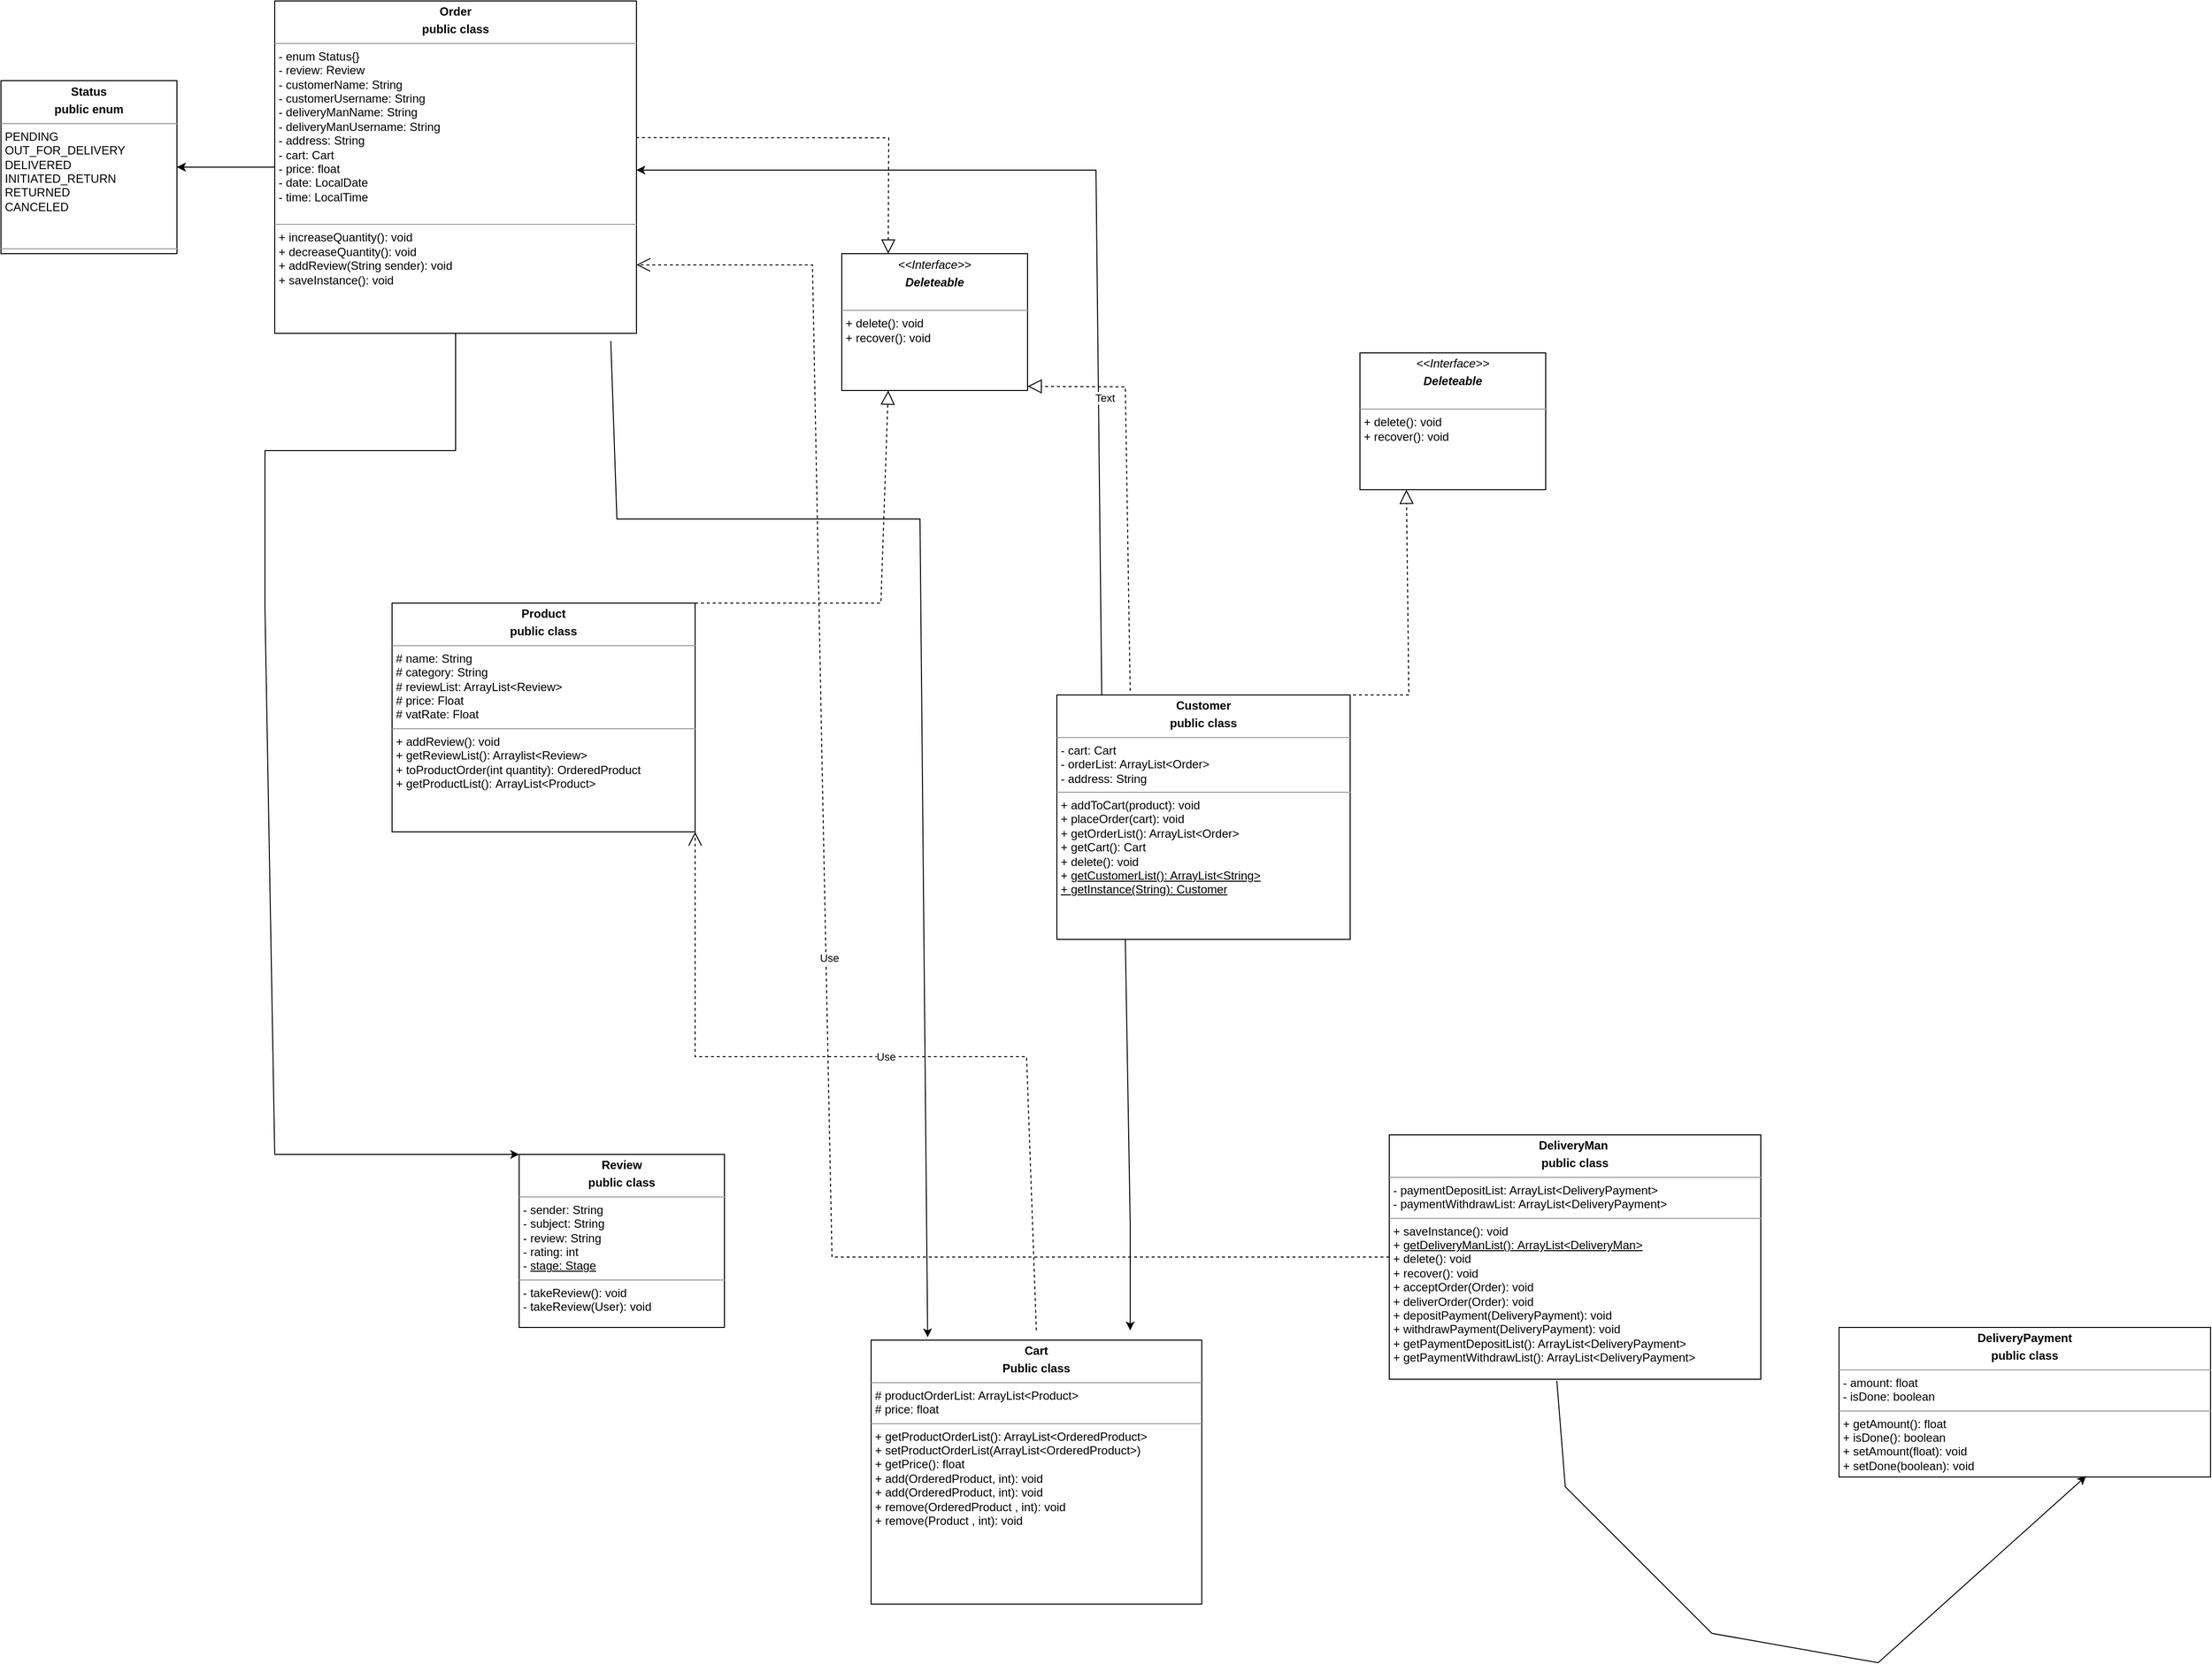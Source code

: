 <mxfile version="23.1.5" type="device">
  <diagram id="C5RBs43oDa-KdzZeNtuy" name="Page-1">
    <mxGraphModel dx="-2817" dy="9084" grid="1" gridSize="10" guides="1" tooltips="1" connect="1" arrows="1" fold="1" page="1" pageScale="1" pageWidth="2339" pageHeight="3300" math="0" shadow="0">
      <root>
        <mxCell id="WIyWlLk6GJQsqaUBKTNV-0" />
        <mxCell id="WIyWlLk6GJQsqaUBKTNV-1" parent="WIyWlLk6GJQsqaUBKTNV-0" />
        <mxCell id="kNhTuVxRKpuU1Kt6HtwE-3" value="&lt;p style=&quot;margin:0px;margin-top:4px;text-align:center;&quot;&gt;&lt;b&gt;Cart&lt;/b&gt;&lt;/p&gt;&lt;p style=&quot;margin:0px;margin-top:4px;text-align:center;&quot;&gt;&lt;b&gt;Public class&lt;/b&gt;&lt;/p&gt;&lt;hr size=&quot;1&quot;&gt;&lt;p style=&quot;margin:0px;margin-left:4px;&quot;&gt;# productOrderList: ArrayList&amp;lt;Product&amp;gt;&lt;/p&gt;&lt;p style=&quot;margin:0px;margin-left:4px;&quot;&gt;# price: float&lt;/p&gt;&lt;hr size=&quot;1&quot;&gt;&lt;p style=&quot;margin:0px;margin-left:4px;&quot;&gt;+&amp;nbsp;getProductOrderList(): ArrayList&amp;lt;OrderedProduct&amp;gt;&lt;/p&gt;&lt;p style=&quot;margin:0px;margin-left:4px;&quot;&gt;+&amp;nbsp;setProductOrderList(ArrayList&amp;lt;OrderedProduct&amp;gt;)&lt;/p&gt;&lt;p style=&quot;margin:0px;margin-left:4px;&quot;&gt;+ getPrice(): float&lt;/p&gt;&lt;p style=&quot;margin:0px;margin-left:4px;&quot;&gt;+&amp;nbsp;add(OrderedProduct, int): void&lt;/p&gt;&lt;p style=&quot;margin:0px;margin-left:4px;&quot;&gt;+ add(OrderedProduct, int): void&lt;/p&gt;&lt;p style=&quot;margin:0px;margin-left:4px;&quot;&gt;+&amp;nbsp;remove(OrderedProduct , int): void&lt;/p&gt;&lt;p style=&quot;margin:0px;margin-left:4px;&quot;&gt;+&amp;nbsp;remove(Product , int): void&lt;br&gt;&lt;/p&gt;" style="verticalAlign=top;align=left;overflow=fill;fontSize=12;fontFamily=Helvetica;html=1;whiteSpace=wrap;" vertex="1" parent="WIyWlLk6GJQsqaUBKTNV-1">
          <mxGeometry x="9300" y="-3310" width="338.25" height="270" as="geometry" />
        </mxCell>
        <mxCell id="kNhTuVxRKpuU1Kt6HtwE-5" value="&lt;p style=&quot;margin:0px;margin-top:4px;text-align:center;&quot;&gt;&lt;b&gt;Product&lt;/b&gt;&lt;/p&gt;&lt;p style=&quot;margin:0px;margin-top:4px;text-align:center;&quot;&gt;&lt;b&gt;public class&lt;/b&gt;&lt;/p&gt;&lt;hr size=&quot;1&quot;&gt;&lt;p style=&quot;margin:0px;margin-left:4px;&quot;&gt;&lt;/p&gt;&lt;p style=&quot;margin:0px;margin-left:4px;&quot;&gt;&lt;span style=&quot;background-color: initial;&quot;&gt;# name: String&lt;/span&gt;&lt;br&gt;&lt;/p&gt;&lt;p style=&quot;margin:0px;margin-left:4px;&quot;&gt;&lt;span style=&quot;background-color: initial;&quot;&gt;# category: String&lt;/span&gt;&lt;/p&gt;&lt;p style=&quot;border-color: var(--border-color); margin: 0px 0px 0px 4px;&quot;&gt;# reviewList: ArrayList&amp;lt;Review&amp;gt;&lt;/p&gt;&lt;p style=&quot;border-color: var(--border-color); margin: 0px 0px 0px 4px;&quot;&gt;# price: Float&lt;/p&gt;&lt;p style=&quot;border-color: var(--border-color); margin: 0px 0px 0px 4px;&quot;&gt;# vatRate: Float&lt;/p&gt;&lt;hr style=&quot;border-color: var(--border-color);&quot; size=&quot;1&quot;&gt;&lt;p style=&quot;border-color: var(--border-color); margin: 0px 0px 0px 4px;&quot;&gt;+&amp;nbsp;addReview(): void&lt;/p&gt;&lt;p style=&quot;border-color: var(--border-color); margin: 0px 0px 0px 4px;&quot;&gt;+ getReviewList(): Arraylist&amp;lt;Review&amp;gt;&lt;/p&gt;&lt;p style=&quot;border-color: var(--border-color); margin: 0px 0px 0px 4px;&quot;&gt;+&amp;nbsp;toProductOrder(int quantity): OrderedProduct&lt;/p&gt;&lt;p style=&quot;border-color: var(--border-color); margin: 0px 0px 0px 4px;&quot;&gt;+&amp;nbsp;getProductList():&amp;nbsp;ArrayList&amp;lt;Product&amp;gt;&lt;/p&gt;&lt;p style=&quot;border-color: var(--border-color); margin: 0px 0px 0px 4px;&quot;&gt;&lt;br&gt;&lt;/p&gt;" style="verticalAlign=top;align=left;overflow=fill;fontSize=12;fontFamily=Helvetica;html=1;whiteSpace=wrap;" vertex="1" parent="WIyWlLk6GJQsqaUBKTNV-1">
          <mxGeometry x="8810" y="-4064" width="310" height="234" as="geometry" />
        </mxCell>
        <mxCell id="kNhTuVxRKpuU1Kt6HtwE-6" value="&lt;p style=&quot;margin:0px;margin-top:4px;text-align:center;&quot;&gt;&lt;b&gt;Customer&lt;/b&gt;&lt;/p&gt;&lt;p style=&quot;margin:0px;margin-top:4px;text-align:center;&quot;&gt;&lt;b&gt;public class&lt;/b&gt;&lt;/p&gt;&lt;hr size=&quot;1&quot;&gt;&lt;p style=&quot;margin:0px;margin-left:4px;&quot;&gt;&lt;/p&gt;&lt;p style=&quot;margin:0px;margin-left:4px;&quot;&gt;&lt;span style=&quot;background-color: initial;&quot;&gt;- cart: Cart&lt;/span&gt;&lt;br&gt;&lt;/p&gt;&lt;p style=&quot;border-color: var(--border-color); margin: 0px 0px 0px 4px;&quot;&gt;- orderList: ArrayList&amp;lt;Order&amp;gt;&lt;/p&gt;&lt;p style=&quot;border-color: var(--border-color); margin: 0px 0px 0px 4px;&quot;&gt;- address: String&lt;/p&gt;&lt;hr style=&quot;border-color: var(--border-color);&quot; size=&quot;1&quot;&gt;&lt;p style=&quot;border-color: var(--border-color); margin: 0px 0px 0px 4px;&quot;&gt;+ addToCart(product): void&lt;/p&gt;&lt;p style=&quot;border-color: var(--border-color); margin: 0px 0px 0px 4px;&quot;&gt;+ placeOrder(cart): void&lt;/p&gt;&lt;p style=&quot;border-color: var(--border-color); margin: 0px 0px 0px 4px;&quot;&gt;+&amp;nbsp;getOrderList(): ArrayList&amp;lt;Order&amp;gt;&lt;/p&gt;&lt;p style=&quot;border-color: var(--border-color); margin: 0px 0px 0px 4px;&quot;&gt;+ getCart(): Cart&lt;/p&gt;&lt;p style=&quot;border-color: var(--border-color); margin: 0px 0px 0px 4px;&quot;&gt;+ delete(): void&lt;/p&gt;&lt;p style=&quot;border-color: var(--border-color); margin: 0px 0px 0px 4px;&quot;&gt;+ &lt;u&gt;getCustomerList(): ArrayList&amp;lt;String&amp;gt;&lt;/u&gt;&lt;/p&gt;&lt;p style=&quot;border-color: var(--border-color); margin: 0px 0px 0px 4px;&quot;&gt;&lt;u&gt;+ getInstance(String): Customer&lt;/u&gt;&lt;/p&gt;" style="verticalAlign=top;align=left;overflow=fill;fontSize=12;fontFamily=Helvetica;html=1;whiteSpace=wrap;" vertex="1" parent="WIyWlLk6GJQsqaUBKTNV-1">
          <mxGeometry x="9490" y="-3970" width="300" height="250" as="geometry" />
        </mxCell>
        <mxCell id="kNhTuVxRKpuU1Kt6HtwE-8" value="&lt;p style=&quot;margin:0px;margin-top:4px;text-align:center;&quot;&gt;&lt;b&gt;DeliveryMan&amp;nbsp;&lt;/b&gt;&lt;/p&gt;&lt;p style=&quot;margin:0px;margin-top:4px;text-align:center;&quot;&gt;&lt;b&gt;public class&lt;/b&gt;&lt;/p&gt;&lt;hr size=&quot;1&quot;&gt;&lt;p style=&quot;margin:0px;margin-left:4px;&quot;&gt;&lt;/p&gt;&lt;p style=&quot;margin:0px;margin-left:4px;&quot;&gt;- paymentDepositList: ArrayList&amp;lt;DeliveryPayment&amp;gt;&lt;/p&gt;&lt;p style=&quot;margin:0px;margin-left:4px;&quot;&gt;- paymentWithdrawList: ArrayList&amp;lt;DeliveryPayment&amp;gt;&lt;br&gt;&lt;/p&gt;&lt;hr style=&quot;border-color: var(--border-color);&quot; size=&quot;1&quot;&gt;&lt;p style=&quot;border-color: var(--border-color); margin: 0px 0px 0px 4px;&quot;&gt;+ saveInstance(): void&lt;/p&gt;&lt;p style=&quot;border-color: var(--border-color); margin: 0px 0px 0px 4px;&quot;&gt;+ &lt;u&gt;getDeliveryManList():&amp;nbsp;ArrayList&amp;lt;DeliveryMan&amp;gt;&lt;/u&gt;&lt;/p&gt;&lt;p style=&quot;border-color: var(--border-color); margin: 0px 0px 0px 4px;&quot;&gt;+ delete(): void&lt;/p&gt;&lt;p style=&quot;border-color: var(--border-color); margin: 0px 0px 0px 4px;&quot;&gt;+ recover(): void&lt;/p&gt;&lt;p style=&quot;border-color: var(--border-color); margin: 0px 0px 0px 4px;&quot;&gt;+ acceptOrder(Order): void&lt;/p&gt;&lt;p style=&quot;border-color: var(--border-color); margin: 0px 0px 0px 4px;&quot;&gt;+ deliverOrder(Order): void&lt;br&gt;&lt;/p&gt;&lt;p style=&quot;border-color: var(--border-color); margin: 0px 0px 0px 4px;&quot;&gt;+ depositPayment(DeliveryPayment): void&lt;/p&gt;&lt;p style=&quot;border-color: var(--border-color); margin: 0px 0px 0px 4px;&quot;&gt;+ withdrawPayment(DeliveryPayment): void&lt;br&gt;&lt;/p&gt;&lt;p style=&quot;border-color: var(--border-color); margin: 0px 0px 0px 4px;&quot;&gt;+&amp;nbsp;getPaymentDepositList(): ArrayList&amp;lt;DeliveryPayment&amp;gt;&lt;/p&gt;&lt;p style=&quot;border-color: var(--border-color); margin: 0px 0px 0px 4px;&quot;&gt;+&amp;nbsp;getPaymentWithdrawList(): ArrayList&amp;lt;DeliveryPayment&amp;gt;&lt;br&gt;&lt;/p&gt;" style="verticalAlign=top;align=left;overflow=fill;fontSize=12;fontFamily=Helvetica;html=1;whiteSpace=wrap;" vertex="1" parent="WIyWlLk6GJQsqaUBKTNV-1">
          <mxGeometry x="9830" y="-3520" width="380" height="250" as="geometry" />
        </mxCell>
        <mxCell id="kNhTuVxRKpuU1Kt6HtwE-9" value="&lt;p style=&quot;margin:0px;margin-top:4px;text-align:center;&quot;&gt;&lt;b&gt;DeliveryPayment&lt;/b&gt;&lt;/p&gt;&lt;p style=&quot;margin:0px;margin-top:4px;text-align:center;&quot;&gt;&lt;b&gt;public class&lt;/b&gt;&lt;/p&gt;&lt;hr size=&quot;1&quot;&gt;&lt;p style=&quot;margin:0px;margin-left:4px;&quot;&gt;&lt;/p&gt;&lt;p style=&quot;margin:0px;margin-left:4px;&quot;&gt;- amount: float&lt;/p&gt;&lt;p style=&quot;margin:0px;margin-left:4px;&quot;&gt;- isDone: boolean&lt;/p&gt;&lt;hr style=&quot;border-color: var(--border-color);&quot; size=&quot;1&quot;&gt;&lt;p style=&quot;border-color: var(--border-color); margin: 0px 0px 0px 4px;&quot;&gt;+&amp;nbsp;getAmount(): float&lt;/p&gt;&lt;p style=&quot;border-color: var(--border-color); margin: 0px 0px 0px 4px;&quot;&gt;+ isDone(): boolean&lt;/p&gt;&lt;p style=&quot;border-color: var(--border-color); margin: 0px 0px 0px 4px;&quot;&gt;+ setAmount(float): void&lt;/p&gt;&lt;p style=&quot;border-color: var(--border-color); margin: 0px 0px 0px 4px;&quot;&gt;+ setDone(boolean): void&lt;/p&gt;" style="verticalAlign=top;align=left;overflow=fill;fontSize=12;fontFamily=Helvetica;html=1;whiteSpace=wrap;" vertex="1" parent="WIyWlLk6GJQsqaUBKTNV-1">
          <mxGeometry x="10290" y="-3323" width="380" height="153" as="geometry" />
        </mxCell>
        <mxCell id="kNhTuVxRKpuU1Kt6HtwE-37" value="" style="edgeStyle=orthogonalEdgeStyle;rounded=0;orthogonalLoop=1;jettySize=auto;html=1;" edge="1" parent="WIyWlLk6GJQsqaUBKTNV-1" source="kNhTuVxRKpuU1Kt6HtwE-10" target="kNhTuVxRKpuU1Kt6HtwE-11">
          <mxGeometry relative="1" as="geometry" />
        </mxCell>
        <mxCell id="kNhTuVxRKpuU1Kt6HtwE-10" value="&lt;p style=&quot;margin:0px;margin-top:4px;text-align:center;&quot;&gt;&lt;b&gt;Order&lt;/b&gt;&lt;/p&gt;&lt;p style=&quot;margin:0px;margin-top:4px;text-align:center;&quot;&gt;&lt;b&gt;public class&lt;/b&gt;&lt;/p&gt;&lt;hr size=&quot;1&quot;&gt;&lt;p style=&quot;margin:0px;margin-left:4px;&quot;&gt;&lt;/p&gt;&lt;p style=&quot;margin:0px;margin-left:4px;&quot;&gt;&lt;span style=&quot;background-color: initial;&quot;&gt;- enum Status{}&lt;/span&gt;&lt;/p&gt;&lt;p style=&quot;margin:0px;margin-left:4px;&quot;&gt;&lt;span style=&quot;background-color: initial;&quot;&gt;- review: Review&lt;/span&gt;&lt;/p&gt;&lt;p style=&quot;margin:0px;margin-left:4px;&quot;&gt;&lt;span style=&quot;background-color: initial;&quot;&gt;- customerName: String&amp;nbsp;&lt;/span&gt;&lt;/p&gt;&lt;p style=&quot;margin:0px;margin-left:4px;&quot;&gt;&lt;span style=&quot;background-color: initial;&quot;&gt;- customerUsername: String&lt;/span&gt;&lt;/p&gt;&lt;p style=&quot;margin:0px;margin-left:4px;&quot;&gt;- deliveryManName: String&lt;/p&gt;&lt;p style=&quot;margin:0px;margin-left:4px;&quot;&gt;- deliveryManUsername: String&lt;/p&gt;&lt;p style=&quot;margin:0px;margin-left:4px;&quot;&gt;- address: String&lt;/p&gt;&lt;p style=&quot;margin:0px;margin-left:4px;&quot;&gt;- cart: Cart&lt;/p&gt;&lt;p style=&quot;margin:0px;margin-left:4px;&quot;&gt;- price: float&lt;/p&gt;&lt;p style=&quot;margin:0px;margin-left:4px;&quot;&gt;- date: LocalDate&lt;/p&gt;&lt;p style=&quot;margin:0px;margin-left:4px;&quot;&gt;- time: LocalTime&lt;/p&gt;&lt;p style=&quot;margin:0px;margin-left:4px;&quot;&gt;&lt;span style=&quot;background-color: initial;&quot;&gt;&lt;br&gt;&lt;/span&gt;&lt;/p&gt;&lt;hr style=&quot;border-color: var(--border-color);&quot; size=&quot;1&quot;&gt;&lt;p style=&quot;border-color: var(--border-color); margin: 0px 0px 0px 4px;&quot;&gt;+ increaseQuantity(): void&lt;/p&gt;&lt;p style=&quot;border-color: var(--border-color); margin: 0px 0px 0px 4px;&quot;&gt;+ decreaseQuantity(): void&lt;/p&gt;&lt;p style=&quot;border-color: var(--border-color); margin: 0px 0px 0px 4px;&quot;&gt;+&amp;nbsp;addReview(String sender): void&lt;/p&gt;&lt;p style=&quot;border-color: var(--border-color); margin: 0px 0px 0px 4px;&quot;&gt;+ saveInstance(): void&lt;/p&gt;&lt;p style=&quot;border-color: var(--border-color); margin: 0px 0px 0px 4px;&quot;&gt;&lt;br&gt;&lt;/p&gt;" style="verticalAlign=top;align=left;overflow=fill;fontSize=12;fontFamily=Helvetica;html=1;whiteSpace=wrap;" vertex="1" parent="WIyWlLk6GJQsqaUBKTNV-1">
          <mxGeometry x="8690" y="-4680" width="370" height="340" as="geometry" />
        </mxCell>
        <mxCell id="kNhTuVxRKpuU1Kt6HtwE-11" value="&lt;p style=&quot;margin:0px;margin-top:4px;text-align:center;&quot;&gt;&lt;b&gt;Status&lt;/b&gt;&lt;/p&gt;&lt;p style=&quot;margin:0px;margin-top:4px;text-align:center;&quot;&gt;&lt;b&gt;public enum&lt;/b&gt;&lt;/p&gt;&lt;hr size=&quot;1&quot;&gt;&lt;p style=&quot;margin:0px;margin-left:4px;&quot;&gt;&lt;/p&gt;&lt;p style=&quot;margin:0px;margin-left:4px;&quot;&gt;PENDING&amp;nbsp;&lt;/p&gt;&lt;p style=&quot;margin:0px;margin-left:4px;&quot;&gt;OUT_FOR_DELIVERY&lt;/p&gt;&lt;p style=&quot;margin:0px;margin-left:4px;&quot;&gt;DELIVERED&lt;/p&gt;&lt;p style=&quot;margin:0px;margin-left:4px;&quot;&gt;INITIATED_RETURN&lt;/p&gt;&lt;p style=&quot;margin:0px;margin-left:4px;&quot;&gt;RETURNED&lt;/p&gt;&lt;p style=&quot;margin:0px;margin-left:4px;&quot;&gt;CANCELED&lt;/p&gt;&lt;p style=&quot;margin:0px;margin-left:4px;&quot;&gt;&lt;br&gt;&lt;/p&gt;&lt;p style=&quot;margin:0px;margin-left:4px;&quot;&gt;&lt;span style=&quot;background-color: initial;&quot;&gt;&lt;br&gt;&lt;/span&gt;&lt;/p&gt;&lt;hr style=&quot;border-color: var(--border-color);&quot; size=&quot;1&quot;&gt;&lt;p style=&quot;border-color: var(--border-color); margin: 0px 0px 0px 4px;&quot;&gt;&lt;br&gt;&lt;/p&gt;" style="verticalAlign=top;align=left;overflow=fill;fontSize=12;fontFamily=Helvetica;html=1;whiteSpace=wrap;" vertex="1" parent="WIyWlLk6GJQsqaUBKTNV-1">
          <mxGeometry x="8410" y="-4598.5" width="180" height="177" as="geometry" />
        </mxCell>
        <mxCell id="kNhTuVxRKpuU1Kt6HtwE-13" value="&lt;p style=&quot;margin:0px;margin-top:4px;text-align:center;&quot;&gt;&lt;b&gt;Review&lt;/b&gt;&lt;/p&gt;&lt;p style=&quot;margin:0px;margin-top:4px;text-align:center;&quot;&gt;&lt;b&gt;public class&lt;/b&gt;&lt;/p&gt;&lt;hr size=&quot;1&quot;&gt;&lt;p style=&quot;margin:0px;margin-left:4px;&quot;&gt;&lt;/p&gt;&lt;p style=&quot;margin:0px;margin-left:4px;&quot;&gt;- sender: String&lt;/p&gt;&lt;p style=&quot;margin:0px;margin-left:4px;&quot;&gt;- subject: String&lt;/p&gt;&lt;p style=&quot;margin:0px;margin-left:4px;&quot;&gt;- review: String&lt;/p&gt;&lt;p style=&quot;margin:0px;margin-left:4px;&quot;&gt;- rating: int&lt;/p&gt;&lt;p style=&quot;margin:0px;margin-left:4px;&quot;&gt;- &lt;u&gt;stage: Stage&lt;/u&gt;&lt;/p&gt;&lt;hr style=&quot;border-color: var(--border-color);&quot; size=&quot;1&quot;&gt;&lt;p style=&quot;border-color: var(--border-color); margin: 0px 0px 0px 4px;&quot;&gt;- takeReview(): void&lt;/p&gt;&lt;p style=&quot;border-color: var(--border-color); margin: 0px 0px 0px 4px;&quot;&gt;- takeReview(User): void&lt;br&gt;&lt;/p&gt;" style="verticalAlign=top;align=left;overflow=fill;fontSize=12;fontFamily=Helvetica;html=1;whiteSpace=wrap;" vertex="1" parent="WIyWlLk6GJQsqaUBKTNV-1">
          <mxGeometry x="8940" y="-3500" width="210" height="177" as="geometry" />
        </mxCell>
        <mxCell id="kNhTuVxRKpuU1Kt6HtwE-14" value="&lt;p style=&quot;margin:0px;margin-top:4px;text-align:center;&quot;&gt;&lt;i&gt;&amp;lt;&amp;lt;Interface&amp;gt;&amp;gt;&lt;/i&gt;&lt;br&gt;&lt;/p&gt;&lt;p style=&quot;margin:0px;margin-top:4px;text-align:center;&quot;&gt;&lt;i&gt;&lt;b&gt;Deleteable&lt;/b&gt;&lt;/i&gt;&lt;/p&gt;&lt;p style=&quot;margin:0px;margin-left:4px;&quot;&gt;&lt;br&gt;&lt;/p&gt;&lt;hr size=&quot;1&quot;&gt;&lt;p style=&quot;margin:0px;margin-left:4px;&quot;&gt;+ delete(): void&lt;br&gt;+ recover(): void&lt;/p&gt;" style="verticalAlign=top;align=left;overflow=fill;fontSize=12;fontFamily=Helvetica;html=1;whiteSpace=wrap;" vertex="1" parent="WIyWlLk6GJQsqaUBKTNV-1">
          <mxGeometry x="9270" y="-4421.5" width="190" height="140" as="geometry" />
        </mxCell>
        <mxCell id="kNhTuVxRKpuU1Kt6HtwE-15" value="&lt;p style=&quot;margin:0px;margin-top:4px;text-align:center;&quot;&gt;&lt;i&gt;&amp;lt;&amp;lt;Interface&amp;gt;&amp;gt;&lt;/i&gt;&lt;br&gt;&lt;/p&gt;&lt;p style=&quot;margin:0px;margin-top:4px;text-align:center;&quot;&gt;&lt;i&gt;&lt;b&gt;Deleteable&lt;/b&gt;&lt;/i&gt;&lt;/p&gt;&lt;p style=&quot;margin:0px;margin-left:4px;&quot;&gt;&lt;br&gt;&lt;/p&gt;&lt;hr size=&quot;1&quot;&gt;&lt;p style=&quot;margin:0px;margin-left:4px;&quot;&gt;+ delete(): void&lt;br&gt;+ recover(): void&lt;/p&gt;" style="verticalAlign=top;align=left;overflow=fill;fontSize=12;fontFamily=Helvetica;html=1;whiteSpace=wrap;" vertex="1" parent="WIyWlLk6GJQsqaUBKTNV-1">
          <mxGeometry x="9800" y="-4320" width="190" height="140" as="geometry" />
        </mxCell>
        <mxCell id="kNhTuVxRKpuU1Kt6HtwE-16" value="" style="endArrow=block;dashed=1;endFill=0;endSize=12;html=1;rounded=0;exitX=0.25;exitY=0;exitDx=0;exitDy=0;entryX=1;entryY=1;entryDx=0;entryDy=0;" edge="1" parent="WIyWlLk6GJQsqaUBKTNV-1">
          <mxGeometry width="160" relative="1" as="geometry">
            <mxPoint x="9565" y="-3974.25" as="sourcePoint" />
            <mxPoint x="9460" y="-4285.75" as="targetPoint" />
            <Array as="points">
              <mxPoint x="9560" y="-4285.25" />
            </Array>
          </mxGeometry>
        </mxCell>
        <mxCell id="kNhTuVxRKpuU1Kt6HtwE-17" value="" style="endArrow=block;dashed=1;endFill=0;endSize=12;html=1;rounded=0;entryX=0.25;entryY=1;entryDx=0;entryDy=0;exitX=0.75;exitY=0;exitDx=0;exitDy=0;" edge="1" parent="WIyWlLk6GJQsqaUBKTNV-1" source="kNhTuVxRKpuU1Kt6HtwE-6" target="kNhTuVxRKpuU1Kt6HtwE-15">
          <mxGeometry width="160" relative="1" as="geometry">
            <mxPoint x="9870" y="-4060" as="sourcePoint" />
            <mxPoint x="9670" y="-4371" as="targetPoint" />
            <Array as="points">
              <mxPoint x="9850" y="-3970" />
            </Array>
          </mxGeometry>
        </mxCell>
        <mxCell id="kNhTuVxRKpuU1Kt6HtwE-20" value="" style="endArrow=block;dashed=1;endFill=0;endSize=12;html=1;rounded=0;entryX=0.25;entryY=1;entryDx=0;entryDy=0;exitX=1;exitY=0;exitDx=0;exitDy=0;" edge="1" parent="WIyWlLk6GJQsqaUBKTNV-1" source="kNhTuVxRKpuU1Kt6HtwE-5" target="kNhTuVxRKpuU1Kt6HtwE-14">
          <mxGeometry width="160" relative="1" as="geometry">
            <mxPoint x="9320" y="-4010" as="sourcePoint" />
            <mxPoint x="9453" y="-4220" as="targetPoint" />
            <Array as="points">
              <mxPoint x="9310" y="-4064" />
            </Array>
          </mxGeometry>
        </mxCell>
        <mxCell id="kNhTuVxRKpuU1Kt6HtwE-21" value="" style="endArrow=block;dashed=1;endFill=0;endSize=12;html=1;rounded=0;entryX=0.25;entryY=0;entryDx=0;entryDy=0;exitX=0.999;exitY=0.411;exitDx=0;exitDy=0;exitPerimeter=0;" edge="1" parent="WIyWlLk6GJQsqaUBKTNV-1" source="kNhTuVxRKpuU1Kt6HtwE-10" target="kNhTuVxRKpuU1Kt6HtwE-14">
          <mxGeometry width="160" relative="1" as="geometry">
            <mxPoint x="9130" y="-4510" as="sourcePoint" />
            <mxPoint x="9263" y="-4720" as="targetPoint" />
            <Array as="points">
              <mxPoint x="9318" y="-4540" />
            </Array>
          </mxGeometry>
        </mxCell>
        <mxCell id="kNhTuVxRKpuU1Kt6HtwE-22" value="" style="endArrow=classic;html=1;rounded=0;" edge="1" parent="WIyWlLk6GJQsqaUBKTNV-1">
          <mxGeometry width="50" height="50" relative="1" as="geometry">
            <mxPoint x="9560" y="-3720" as="sourcePoint" />
            <mxPoint x="9565" y="-3320" as="targetPoint" />
            <Array as="points">
              <mxPoint x="9565" y="-3430" />
            </Array>
          </mxGeometry>
        </mxCell>
        <mxCell id="kNhTuVxRKpuU1Kt6HtwE-23" value="" style="endArrow=classic;html=1;rounded=0;entryX=1;entryY=0.5;entryDx=0;entryDy=0;exitX=0.153;exitY=-0.012;exitDx=0;exitDy=0;exitPerimeter=0;" edge="1" parent="WIyWlLk6GJQsqaUBKTNV-1">
          <mxGeometry width="50" height="50" relative="1" as="geometry">
            <mxPoint x="9535.9" y="-3970.0" as="sourcePoint" />
            <mxPoint x="9060" y="-4507" as="targetPoint" />
            <Array as="points">
              <mxPoint x="9530" y="-4507" />
            </Array>
          </mxGeometry>
        </mxCell>
        <mxCell id="kNhTuVxRKpuU1Kt6HtwE-24" value="Text" style="edgeLabel;html=1;align=center;verticalAlign=middle;resizable=0;points=[];" connectable="0" vertex="1" parent="kNhTuVxRKpuU1Kt6HtwE-23">
          <mxGeometry x="-0.393" y="-6" relative="1" as="geometry">
            <mxPoint y="1" as="offset" />
          </mxGeometry>
        </mxCell>
        <mxCell id="kNhTuVxRKpuU1Kt6HtwE-25" value="" style="endArrow=classic;html=1;rounded=0;entryX=0;entryY=0;entryDx=0;entryDy=0;exitX=0.5;exitY=1;exitDx=0;exitDy=0;" edge="1" parent="WIyWlLk6GJQsqaUBKTNV-1" source="kNhTuVxRKpuU1Kt6HtwE-10" target="kNhTuVxRKpuU1Kt6HtwE-13">
          <mxGeometry width="50" height="50" relative="1" as="geometry">
            <mxPoint x="8640" y="-4290" as="sourcePoint" />
            <mxPoint x="8504" y="-4210" as="targetPoint" />
            <Array as="points">
              <mxPoint x="8875" y="-4220" />
              <mxPoint x="8680" y="-4220" />
              <mxPoint x="8680" y="-4060" />
              <mxPoint x="8690" y="-3500" />
            </Array>
          </mxGeometry>
        </mxCell>
        <mxCell id="kNhTuVxRKpuU1Kt6HtwE-26" value="" style="endArrow=classic;html=1;rounded=0;entryX=1;entryY=0.5;entryDx=0;entryDy=0;exitX=0;exitY=0.5;exitDx=0;exitDy=0;" edge="1" parent="WIyWlLk6GJQsqaUBKTNV-1" source="kNhTuVxRKpuU1Kt6HtwE-10" target="kNhTuVxRKpuU1Kt6HtwE-11">
          <mxGeometry width="50" height="50" relative="1" as="geometry">
            <mxPoint x="8490" y="-4330" as="sourcePoint" />
            <mxPoint x="8354" y="-4250" as="targetPoint" />
          </mxGeometry>
        </mxCell>
        <mxCell id="kNhTuVxRKpuU1Kt6HtwE-27" value="" style="endArrow=classic;html=1;rounded=0;entryX=0.171;entryY=-0.011;entryDx=0;entryDy=0;exitX=0.929;exitY=1.023;exitDx=0;exitDy=0;exitPerimeter=0;entryPerimeter=0;" edge="1" parent="WIyWlLk6GJQsqaUBKTNV-1" source="kNhTuVxRKpuU1Kt6HtwE-10" target="kNhTuVxRKpuU1Kt6HtwE-3">
          <mxGeometry width="50" height="50" relative="1" as="geometry">
            <mxPoint x="9120" y="-4390" as="sourcePoint" />
            <mxPoint x="8984" y="-4310" as="targetPoint" />
            <Array as="points">
              <mxPoint x="9040" y="-4150" />
              <mxPoint x="9350" y="-4150" />
            </Array>
          </mxGeometry>
        </mxCell>
        <mxCell id="kNhTuVxRKpuU1Kt6HtwE-28" value="" style="endArrow=classic;html=1;rounded=0;entryX=0.665;entryY=0.994;entryDx=0;entryDy=0;entryPerimeter=0;exitX=0.451;exitY=1.006;exitDx=0;exitDy=0;exitPerimeter=0;" edge="1" parent="WIyWlLk6GJQsqaUBKTNV-1" source="kNhTuVxRKpuU1Kt6HtwE-8" target="kNhTuVxRKpuU1Kt6HtwE-9">
          <mxGeometry width="50" height="50" relative="1" as="geometry">
            <mxPoint x="10020" y="-3190" as="sourcePoint" />
            <mxPoint x="9814" y="-3740" as="targetPoint" />
            <Array as="points">
              <mxPoint x="10010" y="-3160" />
              <mxPoint x="10160" y="-3010" />
              <mxPoint x="10330" y="-2980" />
            </Array>
          </mxGeometry>
        </mxCell>
        <mxCell id="kNhTuVxRKpuU1Kt6HtwE-29" value="Use" style="endArrow=open;endSize=12;dashed=1;html=1;rounded=0;exitX=0;exitY=0.5;exitDx=0;exitDy=0;entryX=1;entryY=0.794;entryDx=0;entryDy=0;entryPerimeter=0;" edge="1" parent="WIyWlLk6GJQsqaUBKTNV-1" source="kNhTuVxRKpuU1Kt6HtwE-8" target="kNhTuVxRKpuU1Kt6HtwE-10">
          <mxGeometry x="-0.007" y="-3" width="160" relative="1" as="geometry">
            <mxPoint x="9850" y="-3860" as="sourcePoint" />
            <mxPoint x="10010" y="-3860" as="targetPoint" />
            <Array as="points">
              <mxPoint x="9260" y="-3395" />
              <mxPoint x="9250" y="-3890" />
              <mxPoint x="9240" y="-4410" />
            </Array>
            <mxPoint as="offset" />
          </mxGeometry>
        </mxCell>
        <mxCell id="kNhTuVxRKpuU1Kt6HtwE-31" value="Use" style="endArrow=open;endSize=12;dashed=1;html=1;rounded=0;entryX=1;entryY=1;entryDx=0;entryDy=0;" edge="1" parent="WIyWlLk6GJQsqaUBKTNV-1" target="kNhTuVxRKpuU1Kt6HtwE-5">
          <mxGeometry width="160" relative="1" as="geometry">
            <mxPoint x="9469" y="-3320" as="sourcePoint" />
            <mxPoint x="8470" y="-4316" as="targetPoint" />
            <Array as="points">
              <mxPoint x="9459" y="-3600" />
              <mxPoint x="9380" y="-3600" />
              <mxPoint x="9120" y="-3600" />
            </Array>
          </mxGeometry>
        </mxCell>
      </root>
    </mxGraphModel>
  </diagram>
</mxfile>
